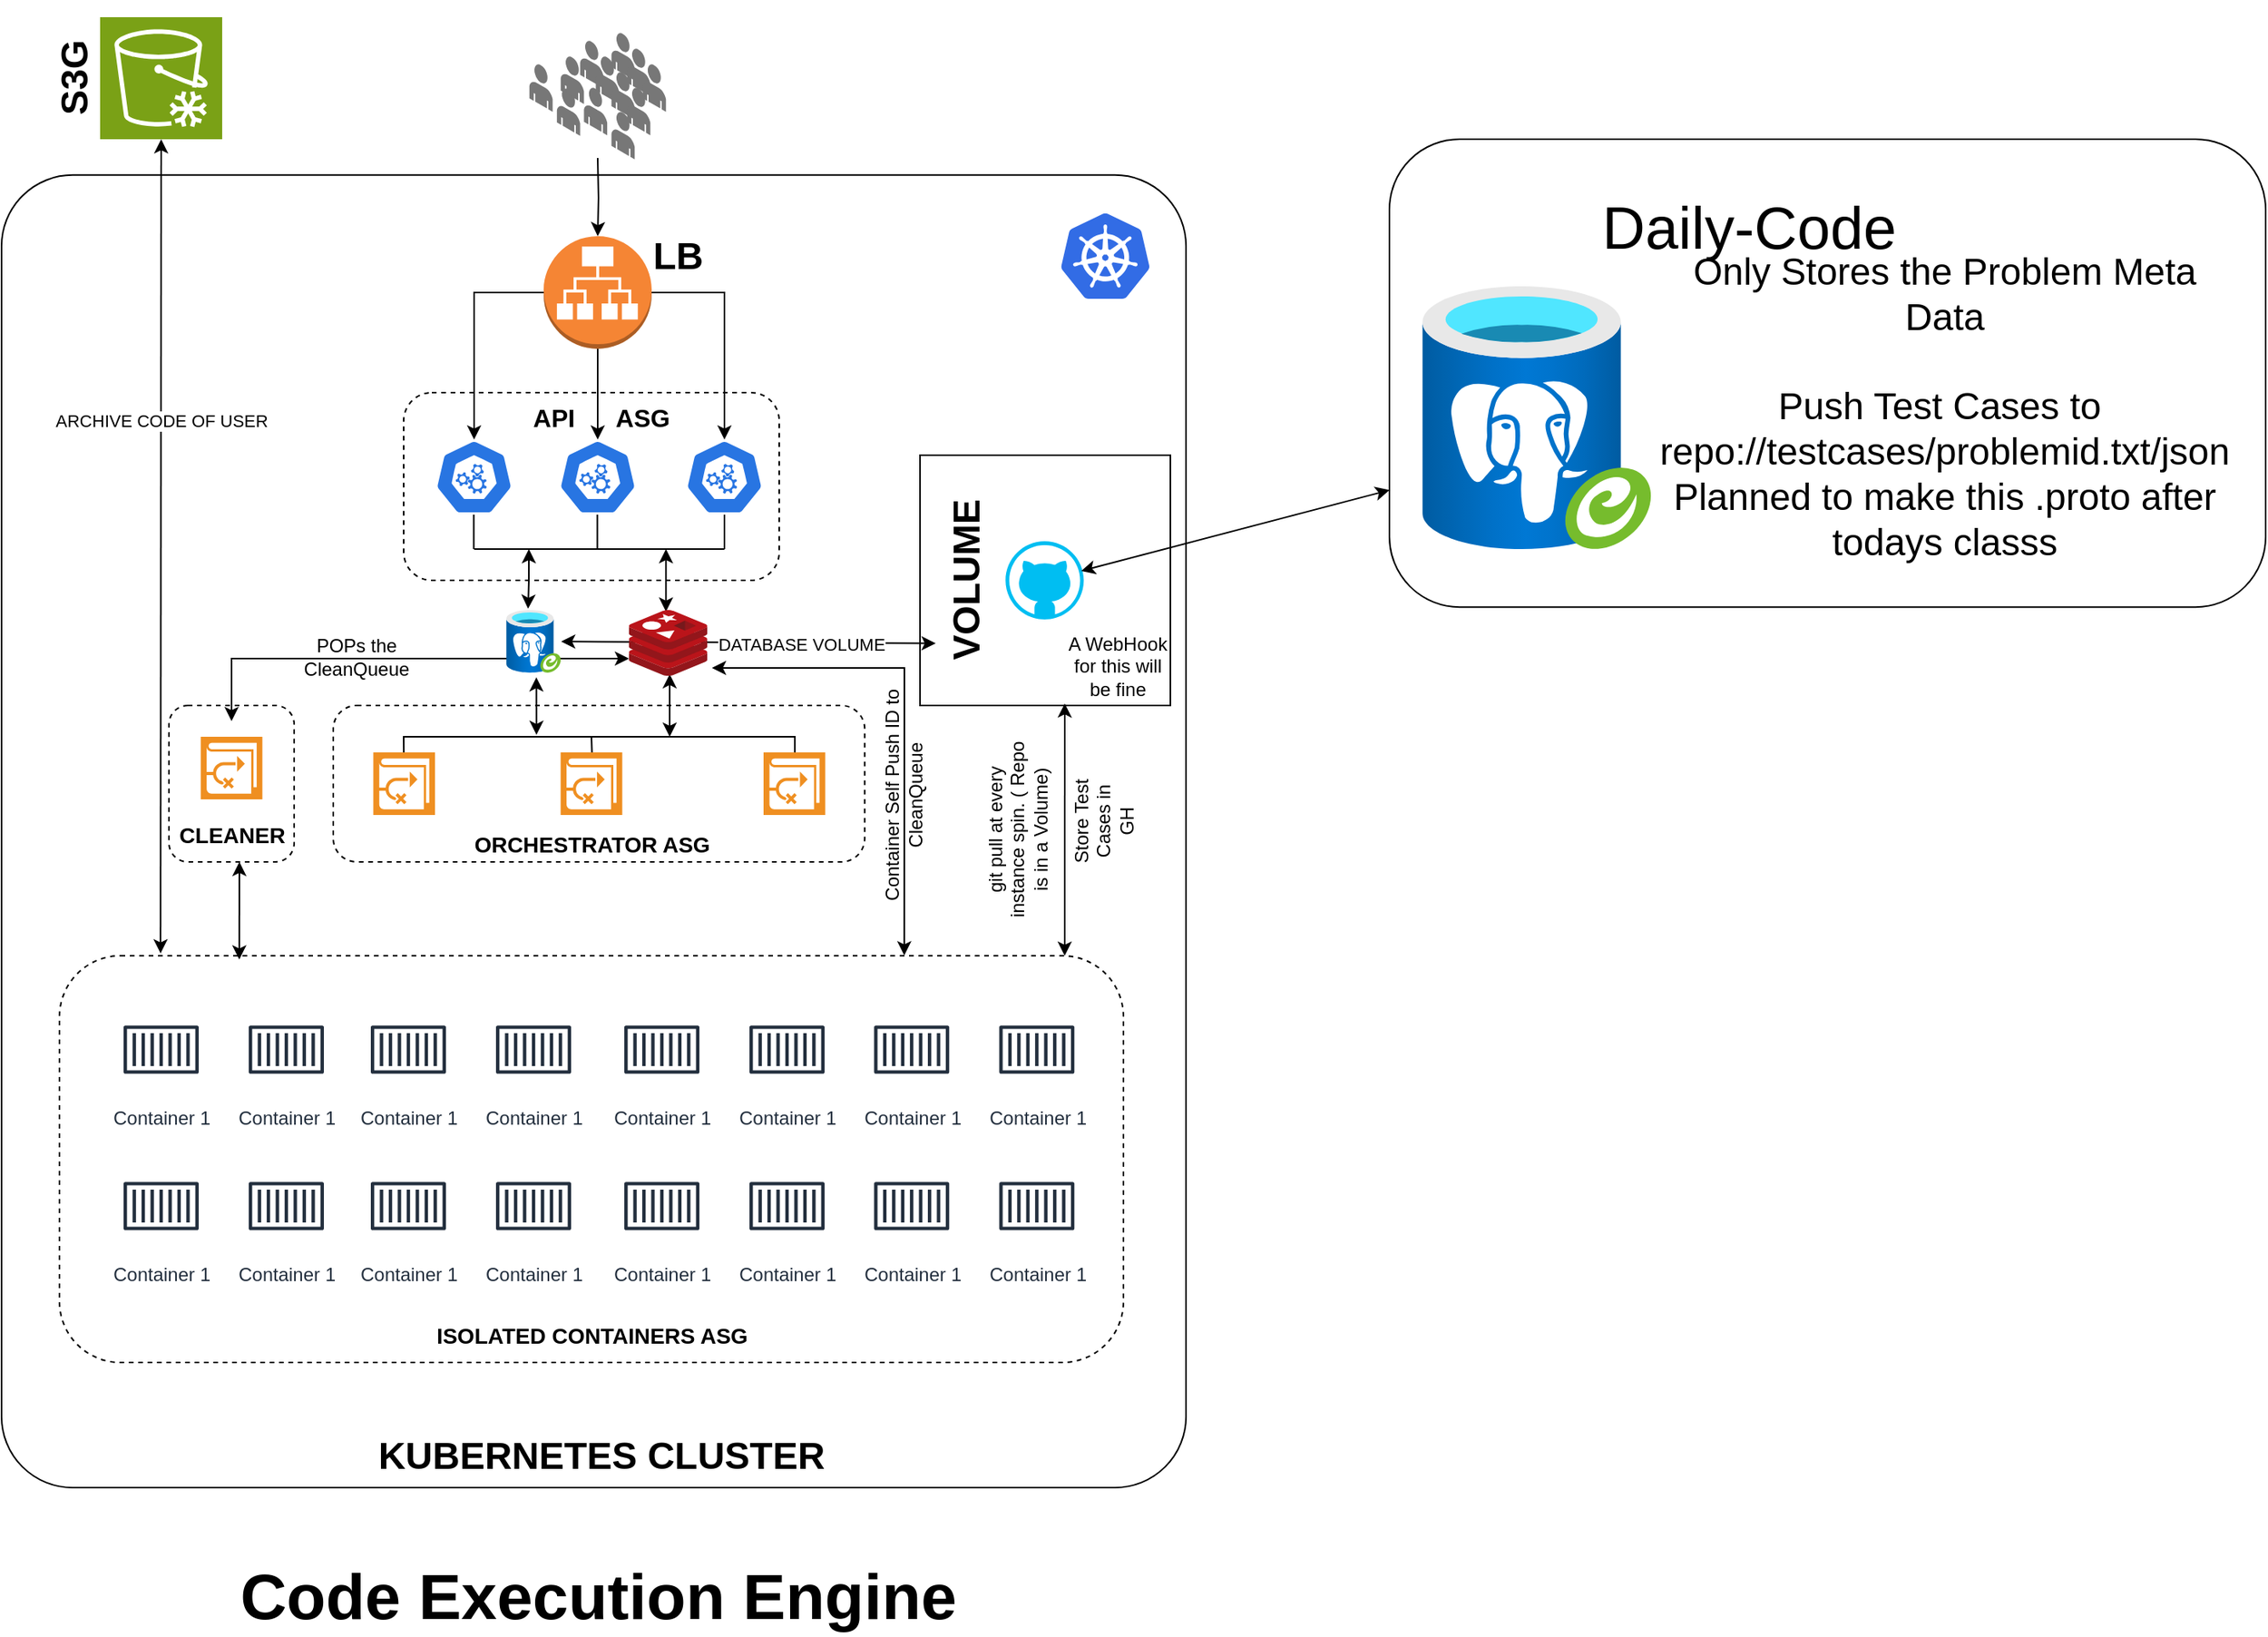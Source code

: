 <mxfile version="24.4.0" type="github">
  <diagram name="Page-1" id="gcHV-Yz9rTiz3bWdy7ol">
    <mxGraphModel dx="2868" dy="1544" grid="1" gridSize="10" guides="1" tooltips="1" connect="1" arrows="1" fold="1" page="1" pageScale="1" pageWidth="850" pageHeight="1100" math="0" shadow="0">
      <root>
        <mxCell id="0" />
        <mxCell id="1" parent="0" />
        <mxCell id="CX98brgPaPXO5BUa-MUZ-5" value="" style="whiteSpace=wrap;html=1;aspect=fixed;fillColor=none;" parent="1" vertex="1">
          <mxGeometry x="630" y="300" width="160" height="160" as="geometry" />
        </mxCell>
        <mxCell id="YLBQt17Aejc-C5C3HMuG-127" value="" style="rounded=1;whiteSpace=wrap;html=1;fillColor=none;arcSize=6;" parent="1" vertex="1">
          <mxGeometry x="43" y="120.92" width="757" height="839.08" as="geometry" />
        </mxCell>
        <mxCell id="YLBQt17Aejc-C5C3HMuG-78" value="" style="rounded=1;whiteSpace=wrap;html=1;fillColor=none;dashed=1;" parent="1" vertex="1">
          <mxGeometry x="80" y="620" width="680" height="260" as="geometry" />
        </mxCell>
        <mxCell id="YLBQt17Aejc-C5C3HMuG-76" value="" style="rounded=1;whiteSpace=wrap;html=1;fillColor=none;dashed=1;" parent="1" vertex="1">
          <mxGeometry x="255" y="460" width="339.65" height="100" as="geometry" />
        </mxCell>
        <mxCell id="YLBQt17Aejc-C5C3HMuG-69" value="" style="rounded=1;whiteSpace=wrap;html=1;dashed=1;fillColor=none;" parent="1" vertex="1">
          <mxGeometry x="300" y="260" width="240" height="120" as="geometry" />
        </mxCell>
        <mxCell id="YLBQt17Aejc-C5C3HMuG-4" value="" style="aspect=fixed;sketch=0;html=1;dashed=0;whitespace=wrap;fillColor=#2875E2;strokeColor=#ffffff;points=[[0.005,0.63,0],[0.1,0.2,0],[0.9,0.2,0],[0.5,0,0],[0.995,0.63,0],[0.72,0.99,0],[0.5,1,0],[0.28,0.99,0]];shape=mxgraph.kubernetes.icon2;prIcon=api" parent="1" vertex="1">
          <mxGeometry x="399" y="290" width="50" height="48" as="geometry" />
        </mxCell>
        <mxCell id="YLBQt17Aejc-C5C3HMuG-5" value="" style="outlineConnect=0;dashed=0;verticalLabelPosition=bottom;verticalAlign=top;align=center;html=1;shape=mxgraph.aws3.application_load_balancer;fillColor=#F58534;gradientColor=none;" parent="1" vertex="1">
          <mxGeometry x="389.5" y="160.0" width="69" height="72" as="geometry" />
        </mxCell>
        <mxCell id="YLBQt17Aejc-C5C3HMuG-9" value="" style="aspect=fixed;sketch=0;html=1;dashed=0;whitespace=wrap;fillColor=#2875E2;strokeColor=#ffffff;points=[[0.005,0.63,0],[0.1,0.2,0],[0.9,0.2,0],[0.5,0,0],[0.995,0.63,0],[0.72,0.99,0],[0.5,1,0],[0.28,0.99,0]];shape=mxgraph.kubernetes.icon2;prIcon=api" parent="1" vertex="1">
          <mxGeometry x="320" y="290" width="50" height="48" as="geometry" />
        </mxCell>
        <mxCell id="YLBQt17Aejc-C5C3HMuG-11" value="" style="aspect=fixed;sketch=0;html=1;dashed=0;whitespace=wrap;fillColor=#2875E2;strokeColor=#ffffff;points=[[0.005,0.63,0],[0.1,0.2,0],[0.9,0.2,0],[0.5,0,0],[0.995,0.63,0],[0.72,0.99,0],[0.5,1,0],[0.28,0.99,0]];shape=mxgraph.kubernetes.icon2;prIcon=api" parent="1" vertex="1">
          <mxGeometry x="480" y="290" width="50" height="48" as="geometry" />
        </mxCell>
        <mxCell id="YLBQt17Aejc-C5C3HMuG-12" style="edgeStyle=orthogonalEdgeStyle;rounded=0;orthogonalLoop=1;jettySize=auto;html=1;exitX=0;exitY=0.5;exitDx=0;exitDy=0;exitPerimeter=0;entryX=0.5;entryY=0;entryDx=0;entryDy=0;entryPerimeter=0;" parent="1" source="YLBQt17Aejc-C5C3HMuG-5" target="YLBQt17Aejc-C5C3HMuG-9" edge="1">
          <mxGeometry relative="1" as="geometry" />
        </mxCell>
        <mxCell id="YLBQt17Aejc-C5C3HMuG-13" style="edgeStyle=orthogonalEdgeStyle;rounded=0;orthogonalLoop=1;jettySize=auto;html=1;exitX=1;exitY=0.5;exitDx=0;exitDy=0;exitPerimeter=0;entryX=0.5;entryY=0;entryDx=0;entryDy=0;entryPerimeter=0;" parent="1" source="YLBQt17Aejc-C5C3HMuG-5" target="YLBQt17Aejc-C5C3HMuG-11" edge="1">
          <mxGeometry relative="1" as="geometry" />
        </mxCell>
        <mxCell id="YLBQt17Aejc-C5C3HMuG-14" style="edgeStyle=orthogonalEdgeStyle;rounded=0;orthogonalLoop=1;jettySize=auto;html=1;exitX=0.5;exitY=1;exitDx=0;exitDy=0;exitPerimeter=0;" parent="1" source="YLBQt17Aejc-C5C3HMuG-5" edge="1">
          <mxGeometry relative="1" as="geometry">
            <mxPoint x="424" y="290" as="targetPoint" />
          </mxGeometry>
        </mxCell>
        <mxCell id="YLBQt17Aejc-C5C3HMuG-29" value="" style="group" parent="1" vertex="1" connectable="0">
          <mxGeometry x="380.35" y="30" width="87.29" height="80.92" as="geometry" />
        </mxCell>
        <mxCell id="YLBQt17Aejc-C5C3HMuG-7" value="" style="verticalLabelPosition=bottom;html=1;verticalAlign=top;strokeWidth=1;align=center;outlineConnect=0;dashed=0;outlineConnect=0;shape=mxgraph.aws3d.end_user;strokeColor=none;fillColor=#777777;aspect=fixed;" parent="YLBQt17Aejc-C5C3HMuG-29" vertex="1">
          <mxGeometry x="52.43" width="14.86" height="30.46" as="geometry" />
        </mxCell>
        <mxCell id="YLBQt17Aejc-C5C3HMuG-18" value="" style="verticalLabelPosition=bottom;html=1;verticalAlign=top;strokeWidth=1;align=center;outlineConnect=0;dashed=0;outlineConnect=0;shape=mxgraph.aws3d.end_user;strokeColor=none;fillColor=#777777;aspect=fixed;" parent="YLBQt17Aejc-C5C3HMuG-29" vertex="1">
          <mxGeometry x="62.43" y="10" width="14.86" height="30.46" as="geometry" />
        </mxCell>
        <mxCell id="YLBQt17Aejc-C5C3HMuG-19" value="" style="verticalLabelPosition=bottom;html=1;verticalAlign=top;strokeWidth=1;align=center;outlineConnect=0;dashed=0;outlineConnect=0;shape=mxgraph.aws3d.end_user;strokeColor=none;fillColor=#777777;aspect=fixed;" parent="YLBQt17Aejc-C5C3HMuG-29" vertex="1">
          <mxGeometry x="72.43" y="20" width="14.86" height="30.46" as="geometry" />
        </mxCell>
        <mxCell id="YLBQt17Aejc-C5C3HMuG-20" value="" style="verticalLabelPosition=bottom;html=1;verticalAlign=top;strokeWidth=1;align=center;outlineConnect=0;dashed=0;outlineConnect=0;shape=mxgraph.aws3d.end_user;strokeColor=none;fillColor=#777777;aspect=fixed;" parent="YLBQt17Aejc-C5C3HMuG-29" vertex="1">
          <mxGeometry x="17.57" y="35.46" width="14.86" height="30.46" as="geometry" />
        </mxCell>
        <mxCell id="YLBQt17Aejc-C5C3HMuG-21" value="" style="verticalLabelPosition=bottom;html=1;verticalAlign=top;strokeWidth=1;align=center;outlineConnect=0;dashed=0;outlineConnect=0;shape=mxgraph.aws3d.end_user;strokeColor=none;fillColor=#777777;aspect=fixed;" parent="YLBQt17Aejc-C5C3HMuG-29" vertex="1">
          <mxGeometry x="34.86" y="35" width="14.86" height="30.46" as="geometry" />
        </mxCell>
        <mxCell id="YLBQt17Aejc-C5C3HMuG-22" value="" style="verticalLabelPosition=bottom;html=1;verticalAlign=top;strokeWidth=1;align=center;outlineConnect=0;dashed=0;outlineConnect=0;shape=mxgraph.aws3d.end_user;strokeColor=none;fillColor=#777777;aspect=fixed;" parent="YLBQt17Aejc-C5C3HMuG-29" vertex="1">
          <mxGeometry x="20" y="15" width="14.86" height="30.46" as="geometry" />
        </mxCell>
        <mxCell id="YLBQt17Aejc-C5C3HMuG-23" value="" style="verticalLabelPosition=bottom;html=1;verticalAlign=top;strokeWidth=1;align=center;outlineConnect=0;dashed=0;outlineConnect=0;shape=mxgraph.aws3d.end_user;strokeColor=none;fillColor=#777777;aspect=fixed;" parent="YLBQt17Aejc-C5C3HMuG-29" vertex="1">
          <mxGeometry x="32.43" y="5" width="14.86" height="30.46" as="geometry" />
        </mxCell>
        <mxCell id="YLBQt17Aejc-C5C3HMuG-24" value="" style="verticalLabelPosition=bottom;html=1;verticalAlign=top;strokeWidth=1;align=center;outlineConnect=0;dashed=0;outlineConnect=0;shape=mxgraph.aws3d.end_user;strokeColor=none;fillColor=#777777;aspect=fixed;" parent="YLBQt17Aejc-C5C3HMuG-29" vertex="1">
          <mxGeometry x="42.43" y="15" width="14.86" height="30.46" as="geometry" />
        </mxCell>
        <mxCell id="YLBQt17Aejc-C5C3HMuG-25" value="" style="verticalLabelPosition=bottom;html=1;verticalAlign=top;strokeWidth=1;align=center;outlineConnect=0;dashed=0;outlineConnect=0;shape=mxgraph.aws3d.end_user;strokeColor=none;fillColor=#777777;aspect=fixed;" parent="YLBQt17Aejc-C5C3HMuG-29" vertex="1">
          <mxGeometry x="52.43" y="25" width="14.86" height="30.46" as="geometry" />
        </mxCell>
        <mxCell id="YLBQt17Aejc-C5C3HMuG-26" value="" style="verticalLabelPosition=bottom;html=1;verticalAlign=top;strokeWidth=1;align=center;outlineConnect=0;dashed=0;outlineConnect=0;shape=mxgraph.aws3d.end_user;strokeColor=none;fillColor=#777777;aspect=fixed;" parent="YLBQt17Aejc-C5C3HMuG-29" vertex="1">
          <mxGeometry x="62.43" y="35" width="14.86" height="30.46" as="geometry" />
        </mxCell>
        <mxCell id="YLBQt17Aejc-C5C3HMuG-27" value="" style="verticalLabelPosition=bottom;html=1;verticalAlign=top;strokeWidth=1;align=center;outlineConnect=0;dashed=0;outlineConnect=0;shape=mxgraph.aws3d.end_user;strokeColor=none;fillColor=#777777;aspect=fixed;" parent="YLBQt17Aejc-C5C3HMuG-29" vertex="1">
          <mxGeometry x="52.43" y="50.46" width="14.86" height="30.46" as="geometry" />
        </mxCell>
        <mxCell id="YLBQt17Aejc-C5C3HMuG-28" value="" style="verticalLabelPosition=bottom;html=1;verticalAlign=top;strokeWidth=1;align=center;outlineConnect=0;dashed=0;outlineConnect=0;shape=mxgraph.aws3d.end_user;strokeColor=none;fillColor=#777777;aspect=fixed;" parent="YLBQt17Aejc-C5C3HMuG-29" vertex="1">
          <mxGeometry y="20" width="14.86" height="30.46" as="geometry" />
        </mxCell>
        <mxCell id="YLBQt17Aejc-C5C3HMuG-31" style="edgeStyle=orthogonalEdgeStyle;rounded=0;orthogonalLoop=1;jettySize=auto;html=1;entryX=0.5;entryY=0;entryDx=0;entryDy=0;entryPerimeter=0;" parent="1" target="YLBQt17Aejc-C5C3HMuG-5" edge="1">
          <mxGeometry relative="1" as="geometry">
            <mxPoint x="424" y="110" as="sourcePoint" />
          </mxGeometry>
        </mxCell>
        <mxCell id="YLBQt17Aejc-C5C3HMuG-56" value="" style="endArrow=none;html=1;rounded=0;entryX=0.5;entryY=1;entryDx=0;entryDy=0;entryPerimeter=0;" parent="1" target="YLBQt17Aejc-C5C3HMuG-11" edge="1">
          <mxGeometry width="50" height="50" relative="1" as="geometry">
            <mxPoint x="505" y="360" as="sourcePoint" />
            <mxPoint x="480" y="340" as="targetPoint" />
          </mxGeometry>
        </mxCell>
        <mxCell id="YLBQt17Aejc-C5C3HMuG-57" value="" style="endArrow=none;html=1;rounded=0;entryX=0.5;entryY=1;entryDx=0;entryDy=0;entryPerimeter=0;" parent="1" edge="1">
          <mxGeometry width="50" height="50" relative="1" as="geometry">
            <mxPoint x="423.77" y="360" as="sourcePoint" />
            <mxPoint x="423.77" y="338" as="targetPoint" />
          </mxGeometry>
        </mxCell>
        <mxCell id="YLBQt17Aejc-C5C3HMuG-58" value="" style="endArrow=none;html=1;rounded=0;entryX=0.5;entryY=1;entryDx=0;entryDy=0;entryPerimeter=0;" parent="1" edge="1">
          <mxGeometry width="50" height="50" relative="1" as="geometry">
            <mxPoint x="344.78" y="360" as="sourcePoint" />
            <mxPoint x="344.78" y="338" as="targetPoint" />
          </mxGeometry>
        </mxCell>
        <mxCell id="YLBQt17Aejc-C5C3HMuG-59" value="" style="endArrow=none;html=1;rounded=0;" parent="1" edge="1">
          <mxGeometry width="50" height="50" relative="1" as="geometry">
            <mxPoint x="345" y="360" as="sourcePoint" />
            <mxPoint x="505" y="360" as="targetPoint" />
          </mxGeometry>
        </mxCell>
        <mxCell id="YLBQt17Aejc-C5C3HMuG-60" value="" style="endArrow=classic;startArrow=classic;html=1;rounded=0;exitX=0.401;exitY=-0.021;exitDx=0;exitDy=0;exitPerimeter=0;" parent="1" source="YLBQt17Aejc-C5C3HMuG-34" edge="1">
          <mxGeometry width="50" height="50" relative="1" as="geometry">
            <mxPoint x="320" y="400" as="sourcePoint" />
            <mxPoint x="380" y="360" as="targetPoint" />
            <Array as="points">
              <mxPoint x="380" y="380" />
            </Array>
          </mxGeometry>
        </mxCell>
        <mxCell id="YLBQt17Aejc-C5C3HMuG-61" value="" style="endArrow=classic;startArrow=classic;html=1;rounded=0;" parent="1" edge="1">
          <mxGeometry width="50" height="50" relative="1" as="geometry">
            <mxPoint x="467.64" y="360" as="sourcePoint" />
            <mxPoint x="467.64" y="400" as="targetPoint" />
            <Array as="points">
              <mxPoint x="467.64" y="380" />
            </Array>
          </mxGeometry>
        </mxCell>
        <mxCell id="YLBQt17Aejc-C5C3HMuG-66" value="" style="endArrow=none;html=1;rounded=0;" parent="1" edge="1">
          <mxGeometry width="50" height="50" relative="1" as="geometry">
            <mxPoint x="300.08" y="490" as="sourcePoint" />
            <mxPoint x="550" y="490" as="targetPoint" />
            <Array as="points">
              <mxPoint x="300" y="480" />
              <mxPoint x="400" y="480" />
              <mxPoint x="440" y="480" />
              <mxPoint x="550" y="480" />
              <mxPoint x="550" y="490" />
            </Array>
          </mxGeometry>
        </mxCell>
        <mxCell id="YLBQt17Aejc-C5C3HMuG-68" value="" style="endArrow=none;html=1;rounded=0;" parent="1" edge="1">
          <mxGeometry width="50" height="50" relative="1" as="geometry">
            <mxPoint x="420.32" y="490" as="sourcePoint" />
            <mxPoint x="420" y="480" as="targetPoint" />
          </mxGeometry>
        </mxCell>
        <mxCell id="YLBQt17Aejc-C5C3HMuG-74" value="" style="endArrow=classic;startArrow=classic;html=1;rounded=0;entryX=0.398;entryY=1.029;entryDx=0;entryDy=0;entryPerimeter=0;" parent="1" edge="1">
          <mxGeometry width="50" height="50" relative="1" as="geometry">
            <mxPoint x="384.88" y="478.78" as="sourcePoint" />
            <mxPoint x="384.78" y="441.998" as="targetPoint" />
          </mxGeometry>
        </mxCell>
        <mxCell id="YLBQt17Aejc-C5C3HMuG-75" value="" style="endArrow=classic;startArrow=classic;html=1;rounded=0;entryX=0.52;entryY=0.976;entryDx=0;entryDy=0;entryPerimeter=0;" parent="1" target="YLBQt17Aejc-C5C3HMuG-33" edge="1">
          <mxGeometry width="50" height="50" relative="1" as="geometry">
            <mxPoint x="470" y="480" as="sourcePoint" />
            <mxPoint x="540" y="440" as="targetPoint" />
          </mxGeometry>
        </mxCell>
        <mxCell id="YLBQt17Aejc-C5C3HMuG-80" value="Container 1" style="sketch=0;outlineConnect=0;fontColor=#232F3E;gradientColor=none;strokeColor=#232F3E;fillColor=#ffffff;dashed=0;verticalLabelPosition=bottom;verticalAlign=top;align=center;html=1;fontSize=12;fontStyle=0;aspect=fixed;shape=mxgraph.aws4.resourceIcon;resIcon=mxgraph.aws4.container_1;" parent="1" vertex="1">
          <mxGeometry x="115" y="650" width="60" height="60" as="geometry" />
        </mxCell>
        <mxCell id="YLBQt17Aejc-C5C3HMuG-81" value="Container 1" style="sketch=0;outlineConnect=0;fontColor=#232F3E;gradientColor=none;strokeColor=#232F3E;fillColor=#ffffff;dashed=0;verticalLabelPosition=bottom;verticalAlign=top;align=center;html=1;fontSize=12;fontStyle=0;aspect=fixed;shape=mxgraph.aws4.resourceIcon;resIcon=mxgraph.aws4.container_1;" parent="1" vertex="1">
          <mxGeometry x="195" y="650" width="60" height="60" as="geometry" />
        </mxCell>
        <mxCell id="YLBQt17Aejc-C5C3HMuG-82" value="Container 1" style="sketch=0;outlineConnect=0;fontColor=#232F3E;gradientColor=none;strokeColor=#232F3E;fillColor=#ffffff;dashed=0;verticalLabelPosition=bottom;verticalAlign=top;align=center;html=1;fontSize=12;fontStyle=0;aspect=fixed;shape=mxgraph.aws4.resourceIcon;resIcon=mxgraph.aws4.container_1;" parent="1" vertex="1">
          <mxGeometry x="273" y="650" width="60" height="60" as="geometry" />
        </mxCell>
        <mxCell id="YLBQt17Aejc-C5C3HMuG-83" value="Container 1" style="sketch=0;outlineConnect=0;fontColor=#232F3E;gradientColor=none;strokeColor=#232F3E;fillColor=#ffffff;dashed=0;verticalLabelPosition=bottom;verticalAlign=top;align=center;html=1;fontSize=12;fontStyle=0;aspect=fixed;shape=mxgraph.aws4.resourceIcon;resIcon=mxgraph.aws4.container_1;" parent="1" vertex="1">
          <mxGeometry x="353" y="650" width="60" height="60" as="geometry" />
        </mxCell>
        <mxCell id="YLBQt17Aejc-C5C3HMuG-84" value="Container 1" style="sketch=0;outlineConnect=0;fontColor=#232F3E;gradientColor=none;strokeColor=#232F3E;fillColor=#ffffff;dashed=0;verticalLabelPosition=bottom;verticalAlign=top;align=center;html=1;fontSize=12;fontStyle=0;aspect=fixed;shape=mxgraph.aws4.resourceIcon;resIcon=mxgraph.aws4.container_1;" parent="1" vertex="1">
          <mxGeometry x="435" y="650" width="60" height="60" as="geometry" />
        </mxCell>
        <mxCell id="YLBQt17Aejc-C5C3HMuG-85" value="Container 1" style="sketch=0;outlineConnect=0;fontColor=#232F3E;gradientColor=none;strokeColor=#232F3E;fillColor=#ffffff;dashed=0;verticalLabelPosition=bottom;verticalAlign=top;align=center;html=1;fontSize=12;fontStyle=0;aspect=fixed;shape=mxgraph.aws4.resourceIcon;resIcon=mxgraph.aws4.container_1;" parent="1" vertex="1">
          <mxGeometry x="515" y="650" width="60" height="60" as="geometry" />
        </mxCell>
        <mxCell id="YLBQt17Aejc-C5C3HMuG-86" value="Container 1" style="sketch=0;outlineConnect=0;fontColor=#232F3E;gradientColor=none;strokeColor=#232F3E;fillColor=#ffffff;dashed=0;verticalLabelPosition=bottom;verticalAlign=top;align=center;html=1;fontSize=12;fontStyle=0;aspect=fixed;shape=mxgraph.aws4.resourceIcon;resIcon=mxgraph.aws4.container_1;" parent="1" vertex="1">
          <mxGeometry x="594.65" y="650" width="60" height="60" as="geometry" />
        </mxCell>
        <mxCell id="YLBQt17Aejc-C5C3HMuG-87" value="Container 1" style="sketch=0;outlineConnect=0;fontColor=#232F3E;gradientColor=none;strokeColor=#232F3E;fillColor=#ffffff;dashed=0;verticalLabelPosition=bottom;verticalAlign=top;align=center;html=1;fontSize=12;fontStyle=0;aspect=fixed;shape=mxgraph.aws4.resourceIcon;resIcon=mxgraph.aws4.container_1;" parent="1" vertex="1">
          <mxGeometry x="674.65" y="650" width="60" height="60" as="geometry" />
        </mxCell>
        <mxCell id="YLBQt17Aejc-C5C3HMuG-88" value="Container 1" style="sketch=0;outlineConnect=0;fontColor=#232F3E;gradientColor=none;strokeColor=#232F3E;fillColor=#ffffff;dashed=0;verticalLabelPosition=bottom;verticalAlign=top;align=center;html=1;fontSize=12;fontStyle=0;aspect=fixed;shape=mxgraph.aws4.resourceIcon;resIcon=mxgraph.aws4.container_1;" parent="1" vertex="1">
          <mxGeometry x="115" y="750" width="60" height="60" as="geometry" />
        </mxCell>
        <mxCell id="YLBQt17Aejc-C5C3HMuG-89" value="Container 1" style="sketch=0;outlineConnect=0;fontColor=#232F3E;gradientColor=none;strokeColor=#232F3E;fillColor=#ffffff;dashed=0;verticalLabelPosition=bottom;verticalAlign=top;align=center;html=1;fontSize=12;fontStyle=0;aspect=fixed;shape=mxgraph.aws4.resourceIcon;resIcon=mxgraph.aws4.container_1;" parent="1" vertex="1">
          <mxGeometry x="195" y="750" width="60" height="60" as="geometry" />
        </mxCell>
        <mxCell id="YLBQt17Aejc-C5C3HMuG-90" value="Container 1" style="sketch=0;outlineConnect=0;fontColor=#232F3E;gradientColor=none;strokeColor=#232F3E;fillColor=#ffffff;dashed=0;verticalLabelPosition=bottom;verticalAlign=top;align=center;html=1;fontSize=12;fontStyle=0;aspect=fixed;shape=mxgraph.aws4.resourceIcon;resIcon=mxgraph.aws4.container_1;" parent="1" vertex="1">
          <mxGeometry x="273" y="750" width="60" height="60" as="geometry" />
        </mxCell>
        <mxCell id="YLBQt17Aejc-C5C3HMuG-91" value="Container 1" style="sketch=0;outlineConnect=0;fontColor=#232F3E;gradientColor=none;strokeColor=#232F3E;fillColor=#ffffff;dashed=0;verticalLabelPosition=bottom;verticalAlign=top;align=center;html=1;fontSize=12;fontStyle=0;aspect=fixed;shape=mxgraph.aws4.resourceIcon;resIcon=mxgraph.aws4.container_1;" parent="1" vertex="1">
          <mxGeometry x="353" y="750" width="60" height="60" as="geometry" />
        </mxCell>
        <mxCell id="YLBQt17Aejc-C5C3HMuG-92" value="Container 1" style="sketch=0;outlineConnect=0;fontColor=#232F3E;gradientColor=none;strokeColor=#232F3E;fillColor=#ffffff;dashed=0;verticalLabelPosition=bottom;verticalAlign=top;align=center;html=1;fontSize=12;fontStyle=0;aspect=fixed;shape=mxgraph.aws4.resourceIcon;resIcon=mxgraph.aws4.container_1;" parent="1" vertex="1">
          <mxGeometry x="435" y="750" width="60" height="60" as="geometry" />
        </mxCell>
        <mxCell id="YLBQt17Aejc-C5C3HMuG-93" value="Container 1" style="sketch=0;outlineConnect=0;fontColor=#232F3E;gradientColor=none;strokeColor=#232F3E;fillColor=#ffffff;dashed=0;verticalLabelPosition=bottom;verticalAlign=top;align=center;html=1;fontSize=12;fontStyle=0;aspect=fixed;shape=mxgraph.aws4.resourceIcon;resIcon=mxgraph.aws4.container_1;" parent="1" vertex="1">
          <mxGeometry x="515" y="750" width="60" height="60" as="geometry" />
        </mxCell>
        <mxCell id="YLBQt17Aejc-C5C3HMuG-94" value="Container 1" style="sketch=0;outlineConnect=0;fontColor=#232F3E;gradientColor=none;strokeColor=#232F3E;fillColor=#ffffff;dashed=0;verticalLabelPosition=bottom;verticalAlign=top;align=center;html=1;fontSize=12;fontStyle=0;aspect=fixed;shape=mxgraph.aws4.resourceIcon;resIcon=mxgraph.aws4.container_1;" parent="1" vertex="1">
          <mxGeometry x="594.65" y="750" width="60" height="60" as="geometry" />
        </mxCell>
        <mxCell id="YLBQt17Aejc-C5C3HMuG-95" value="Container 1" style="sketch=0;outlineConnect=0;fontColor=#232F3E;gradientColor=none;strokeColor=#232F3E;fillColor=#ffffff;dashed=0;verticalLabelPosition=bottom;verticalAlign=top;align=center;html=1;fontSize=12;fontStyle=0;aspect=fixed;shape=mxgraph.aws4.resourceIcon;resIcon=mxgraph.aws4.container_1;" parent="1" vertex="1">
          <mxGeometry x="674.65" y="750" width="60" height="60" as="geometry" />
        </mxCell>
        <mxCell id="YLBQt17Aejc-C5C3HMuG-96" value="" style="shadow=0;dashed=0;html=1;strokeColor=none;fillColor=#EF8F21;labelPosition=center;verticalLabelPosition=bottom;verticalAlign=top;align=center;outlineConnect=0;shape=mxgraph.veeam.availability_orchestrator;" parent="1" vertex="1">
          <mxGeometry x="280.6" y="490" width="39.4" height="40" as="geometry" />
        </mxCell>
        <mxCell id="YLBQt17Aejc-C5C3HMuG-97" value="" style="shadow=0;dashed=0;html=1;strokeColor=none;fillColor=#EF8F21;labelPosition=center;verticalLabelPosition=bottom;verticalAlign=top;align=center;outlineConnect=0;shape=mxgraph.veeam.availability_orchestrator;" parent="1" vertex="1">
          <mxGeometry x="400.3" y="490" width="39.4" height="40" as="geometry" />
        </mxCell>
        <mxCell id="YLBQt17Aejc-C5C3HMuG-98" value="" style="shadow=0;dashed=0;html=1;strokeColor=none;fillColor=#EF8F21;labelPosition=center;verticalLabelPosition=bottom;verticalAlign=top;align=center;outlineConnect=0;shape=mxgraph.veeam.availability_orchestrator;" parent="1" vertex="1">
          <mxGeometry x="530" y="490" width="39.4" height="40" as="geometry" />
        </mxCell>
        <mxCell id="YLBQt17Aejc-C5C3HMuG-101" value="" style="shape=image;html=1;verticalAlign=top;verticalLabelPosition=bottom;labelBackgroundColor=#ffffff;imageAspect=0;aspect=fixed;image=https://cdn4.iconfinder.com/data/icons/business-and-marketing-21/32/web_control_management-128.png" parent="1" vertex="1">
          <mxGeometry x="280.6" y="567" width="48" height="48" as="geometry" />
        </mxCell>
        <mxCell id="YLBQt17Aejc-C5C3HMuG-102" value="" style="shape=image;html=1;verticalAlign=top;verticalLabelPosition=bottom;labelBackgroundColor=#ffffff;imageAspect=0;aspect=fixed;image=https://cdn4.iconfinder.com/data/icons/business-and-marketing-21/32/web_control_management-128.png" parent="1" vertex="1">
          <mxGeometry x="396" y="566" width="48" height="48" as="geometry" />
        </mxCell>
        <mxCell id="YLBQt17Aejc-C5C3HMuG-103" value="" style="shape=image;html=1;verticalAlign=top;verticalLabelPosition=bottom;labelBackgroundColor=#ffffff;imageAspect=0;aspect=fixed;image=https://cdn4.iconfinder.com/data/icons/business-and-marketing-21/32/web_control_management-128.png" parent="1" vertex="1">
          <mxGeometry x="530" y="565" width="48" height="48" as="geometry" />
        </mxCell>
        <mxCell id="YLBQt17Aejc-C5C3HMuG-104" value="" style="sketch=0;points=[[0,0,0],[0.25,0,0],[0.5,0,0],[0.75,0,0],[1,0,0],[0,1,0],[0.25,1,0],[0.5,1,0],[0.75,1,0],[1,1,0],[0,0.25,0],[0,0.5,0],[0,0.75,0],[1,0.25,0],[1,0.5,0],[1,0.75,0]];outlineConnect=0;fontColor=#232F3E;fillColor=#7AA116;strokeColor=#ffffff;dashed=0;verticalLabelPosition=bottom;verticalAlign=top;align=center;html=1;fontSize=12;fontStyle=0;aspect=fixed;shape=mxgraph.aws4.resourceIcon;resIcon=mxgraph.aws4.glacier;" parent="1" vertex="1">
          <mxGeometry x="106" y="20" width="78" height="78" as="geometry" />
        </mxCell>
        <mxCell id="YLBQt17Aejc-C5C3HMuG-105" value="" style="endArrow=classic;startArrow=classic;html=1;rounded=0;entryX=0.5;entryY=1;entryDx=0;entryDy=0;entryPerimeter=0;exitX=0.095;exitY=-0.006;exitDx=0;exitDy=0;exitPerimeter=0;" parent="1" source="YLBQt17Aejc-C5C3HMuG-78" target="YLBQt17Aejc-C5C3HMuG-104" edge="1">
          <mxGeometry width="50" height="50" relative="1" as="geometry">
            <mxPoint x="144" y="377.688" as="sourcePoint" />
            <mxPoint x="170" y="310" as="targetPoint" />
          </mxGeometry>
        </mxCell>
        <mxCell id="YLBQt17Aejc-C5C3HMuG-111" value="ARCHIVE CODE OF USER" style="edgeLabel;html=1;align=center;verticalAlign=middle;resizable=0;points=[];" parent="YLBQt17Aejc-C5C3HMuG-105" vertex="1" connectable="0">
          <mxGeometry x="0.308" relative="1" as="geometry">
            <mxPoint as="offset" />
          </mxGeometry>
        </mxCell>
        <mxCell id="YLBQt17Aejc-C5C3HMuG-106" value="" style="image;sketch=0;aspect=fixed;html=1;points=[];align=center;fontSize=12;image=img/lib/mscae/Kubernetes.svg;" parent="1" vertex="1">
          <mxGeometry x="720" y="145.4" width="56.88" height="54.6" as="geometry" />
        </mxCell>
        <mxCell id="YLBQt17Aejc-C5C3HMuG-114" value="&lt;font style=&quot;font-size: 14px;&quot;&gt;ISOLATED CONTAINERS ASG&lt;/font&gt;" style="text;strokeColor=none;fillColor=none;html=1;fontSize=24;fontStyle=1;verticalAlign=middle;align=center;" parent="1" vertex="1">
          <mxGeometry x="370" y="840" width="100" height="40" as="geometry" />
        </mxCell>
        <mxCell id="YLBQt17Aejc-C5C3HMuG-115" value="&lt;font style=&quot;font-size: 14px;&quot;&gt;ORCHESTRATOR ASG&lt;/font&gt;" style="text;strokeColor=none;fillColor=none;html=1;fontSize=24;fontStyle=1;verticalAlign=middle;align=center;" parent="1" vertex="1">
          <mxGeometry x="369.99" y="526" width="100" height="40" as="geometry" />
        </mxCell>
        <mxCell id="YLBQt17Aejc-C5C3HMuG-118" value="VOLUME" style="text;strokeColor=none;fillColor=none;html=1;fontSize=24;fontStyle=1;verticalAlign=middle;align=center;rotation=-90;" parent="1" vertex="1">
          <mxGeometry x="610" y="360" width="100" height="40" as="geometry" />
        </mxCell>
        <mxCell id="YLBQt17Aejc-C5C3HMuG-119" value="S3G" style="text;strokeColor=none;fillColor=none;html=1;fontSize=24;fontStyle=1;verticalAlign=middle;align=center;rotation=-90;" parent="1" vertex="1">
          <mxGeometry x="40" y="39" width="100" height="40" as="geometry" />
        </mxCell>
        <mxCell id="YLBQt17Aejc-C5C3HMuG-123" value="" style="endArrow=classic;startArrow=classic;html=1;rounded=0;entryX=0.097;entryY=0;entryDx=0;entryDy=0;entryPerimeter=0;" parent="1" source="YLBQt17Aejc-C5C3HMuG-34" target="YLBQt17Aejc-C5C3HMuG-118" edge="1">
          <mxGeometry width="50" height="50" relative="1" as="geometry">
            <mxPoint x="400.654" y="418.584" as="sourcePoint" />
            <mxPoint x="560.69" y="418.74" as="targetPoint" />
          </mxGeometry>
        </mxCell>
        <mxCell id="YLBQt17Aejc-C5C3HMuG-124" value="DATABASE VOLUME" style="edgeLabel;html=1;align=center;verticalAlign=middle;resizable=0;points=[];" parent="YLBQt17Aejc-C5C3HMuG-123" vertex="1" connectable="0">
          <mxGeometry x="0.065" relative="1" as="geometry">
            <mxPoint x="26" y="1" as="offset" />
          </mxGeometry>
        </mxCell>
        <mxCell id="YLBQt17Aejc-C5C3HMuG-128" value="KUBERNETES CLUSTER" style="text;strokeColor=none;fillColor=none;html=1;fontSize=24;fontStyle=1;verticalAlign=middle;align=center;" parent="1" vertex="1">
          <mxGeometry x="375.5" y="920" width="100" height="40" as="geometry" />
        </mxCell>
        <mxCell id="YLBQt17Aejc-C5C3HMuG-129" value="LB" style="text;strokeColor=none;fillColor=none;html=1;fontSize=24;fontStyle=1;verticalAlign=middle;align=center;" parent="1" vertex="1">
          <mxGeometry x="425" y="152.7" width="100" height="40" as="geometry" />
        </mxCell>
        <mxCell id="YLBQt17Aejc-C5C3HMuG-130" value="&lt;font style=&quot;font-size: 16px;&quot;&gt;API&amp;nbsp; &amp;nbsp; &amp;nbsp; ASG&lt;/font&gt;" style="text;strokeColor=none;fillColor=none;html=1;fontSize=24;fontStyle=1;verticalAlign=middle;align=center;" parent="1" vertex="1">
          <mxGeometry x="375.5" y="254" width="100" height="40" as="geometry" />
        </mxCell>
        <mxCell id="YLBQt17Aejc-C5C3HMuG-132" value="Code Execution Engine" style="text;strokeColor=none;fillColor=none;html=1;fontSize=41;fontStyle=1;verticalAlign=middle;align=center;" parent="1" vertex="1">
          <mxGeometry x="373.99" y="1010" width="100" height="40" as="geometry" />
        </mxCell>
        <mxCell id="CX98brgPaPXO5BUa-MUZ-1" value="" style="verticalLabelPosition=bottom;html=1;verticalAlign=top;align=center;strokeColor=none;fillColor=#00BEF2;shape=mxgraph.azure.github_code;pointerEvents=1;" parent="1" vertex="1">
          <mxGeometry x="684.65" y="355" width="50" height="50" as="geometry" />
        </mxCell>
        <mxCell id="YLBQt17Aejc-C5C3HMuG-33" value="" style="image;sketch=0;aspect=fixed;html=1;points=[];align=center;fontSize=12;image=img/lib/mscae/Cache_Redis_Product.svg;" parent="1" vertex="1">
          <mxGeometry x="444" y="399" width="50" height="42" as="geometry" />
        </mxCell>
        <mxCell id="CX98brgPaPXO5BUa-MUZ-4" value="A WebHook for this will be fine" style="text;html=1;align=center;verticalAlign=middle;whiteSpace=wrap;rounded=0;" parent="1" vertex="1">
          <mxGeometry x="720" y="420" width="73.12" height="30" as="geometry" />
        </mxCell>
        <mxCell id="N2II8u4lPFgrkPRDmbG--1" value="" style="endArrow=classic;startArrow=classic;html=1;rounded=0;exitX=0.897;exitY=0.005;exitDx=0;exitDy=0;exitPerimeter=0;" parent="1" edge="1">
          <mxGeometry width="50" height="50" relative="1" as="geometry">
            <mxPoint x="722.46" y="620" as="sourcePoint" />
            <mxPoint x="722.5" y="458.7" as="targetPoint" />
          </mxGeometry>
        </mxCell>
        <mxCell id="N2II8u4lPFgrkPRDmbG--2" value="Store Test Cases in GH" style="text;html=1;align=center;verticalAlign=middle;whiteSpace=wrap;rounded=0;rotation=-90;" parent="1" vertex="1">
          <mxGeometry x="717.15" y="518.7" width="60" height="30" as="geometry" />
        </mxCell>
        <mxCell id="N2II8u4lPFgrkPRDmbG--3" value="git pull at every instance spin. ( Repo is in a Volume)" style="text;html=1;align=center;verticalAlign=middle;whiteSpace=wrap;rounded=0;rotation=-90;" parent="1" vertex="1">
          <mxGeometry x="630" y="524.16" width="125" height="30" as="geometry" />
        </mxCell>
        <mxCell id="N2II8u4lPFgrkPRDmbG--5" value="" style="rounded=1;whiteSpace=wrap;html=1;" parent="1" vertex="1">
          <mxGeometry x="930" y="98" width="560" height="299.08" as="geometry" />
        </mxCell>
        <mxCell id="N2II8u4lPFgrkPRDmbG--6" value="&lt;font style=&quot;font-size: 38px;&quot;&gt;Daily-Code&lt;/font&gt;" style="text;html=1;align=center;verticalAlign=middle;whiteSpace=wrap;rounded=0;" parent="1" vertex="1">
          <mxGeometry x="1040" y="140" width="240" height="30" as="geometry" />
        </mxCell>
        <mxCell id="N2II8u4lPFgrkPRDmbG--7" value="" style="image;aspect=fixed;html=1;points=[];align=center;fontSize=12;image=img/lib/azure2/databases/Azure_Database_PostgreSQL_Server_Group.svg;" parent="1" vertex="1">
          <mxGeometry x="950" y="192" width="148.26" height="168" as="geometry" />
        </mxCell>
        <mxCell id="N2II8u4lPFgrkPRDmbG--8" value="&lt;font style=&quot;font-size: 24px;&quot;&gt;Only Stores the Problem Meta Data&lt;/font&gt;&lt;div&gt;&lt;font style=&quot;font-size: 24px;&quot;&gt;&lt;br&gt;&lt;/font&gt;&lt;/div&gt;&lt;div&gt;&lt;span style=&quot;font-size: 24px;&quot;&gt;Push Test Cases to&amp;nbsp;&lt;br&gt;repo://testcases/problemid.txt/json&lt;/span&gt;&lt;/div&gt;&lt;div&gt;&lt;span style=&quot;font-size: 24px;&quot;&gt;Planned to make this .proto after todays classs&lt;/span&gt;&lt;/div&gt;" style="text;html=1;align=center;verticalAlign=middle;whiteSpace=wrap;rounded=0;" parent="1" vertex="1">
          <mxGeometry x="1150" y="254" width="270" height="30" as="geometry" />
        </mxCell>
        <mxCell id="N2II8u4lPFgrkPRDmbG--9" value="" style="endArrow=classic;startArrow=classic;html=1;rounded=0;entryX=0;entryY=0.75;entryDx=0;entryDy=0;exitX=0.967;exitY=0.38;exitDx=0;exitDy=0;exitPerimeter=0;" parent="1" source="CX98brgPaPXO5BUa-MUZ-1" target="N2II8u4lPFgrkPRDmbG--5" edge="1">
          <mxGeometry width="50" height="50" relative="1" as="geometry">
            <mxPoint x="840" y="380" as="sourcePoint" />
            <mxPoint x="890" y="330" as="targetPoint" />
          </mxGeometry>
        </mxCell>
        <mxCell id="N2II8u4lPFgrkPRDmbG--11" value="" style="rounded=1;whiteSpace=wrap;html=1;fillColor=none;dashed=1;" parent="1" vertex="1">
          <mxGeometry x="150" y="460" width="80" height="100" as="geometry" />
        </mxCell>
        <mxCell id="N2II8u4lPFgrkPRDmbG--12" value="" style="shadow=0;dashed=0;html=1;strokeColor=none;fillColor=#EF8F21;labelPosition=center;verticalLabelPosition=bottom;verticalAlign=top;align=center;outlineConnect=0;shape=mxgraph.veeam.availability_orchestrator;" parent="1" vertex="1">
          <mxGeometry x="170.3" y="480" width="39.4" height="40" as="geometry" />
        </mxCell>
        <mxCell id="N2II8u4lPFgrkPRDmbG--13" value="&lt;span style=&quot;font-size: 14px;&quot;&gt;CLEANER&lt;/span&gt;" style="text;strokeColor=none;fillColor=none;html=1;fontSize=24;fontStyle=1;verticalAlign=middle;align=center;" parent="1" vertex="1">
          <mxGeometry x="140" y="520" width="100" height="40" as="geometry" />
        </mxCell>
        <mxCell id="N2II8u4lPFgrkPRDmbG--14" value="" style="endArrow=classic;startArrow=classic;html=1;rounded=0;exitX=0.169;exitY=0.009;exitDx=0;exitDy=0;exitPerimeter=0;" parent="1" source="YLBQt17Aejc-C5C3HMuG-78" edge="1">
          <mxGeometry width="50" height="50" relative="1" as="geometry">
            <mxPoint x="145" y="610" as="sourcePoint" />
            <mxPoint x="195" y="560" as="targetPoint" />
          </mxGeometry>
        </mxCell>
        <mxCell id="N2II8u4lPFgrkPRDmbG--15" value="" style="endArrow=classic;startArrow=classic;html=1;rounded=0;exitX=0.5;exitY=0;exitDx=0;exitDy=0;" parent="1" edge="1">
          <mxGeometry width="50" height="50" relative="1" as="geometry">
            <mxPoint x="190" y="470" as="sourcePoint" />
            <mxPoint x="444" y="430" as="targetPoint" />
            <Array as="points">
              <mxPoint x="190" y="430" />
            </Array>
          </mxGeometry>
        </mxCell>
        <mxCell id="YLBQt17Aejc-C5C3HMuG-34" value="" style="image;aspect=fixed;html=1;points=[];align=center;fontSize=12;image=img/lib/azure2/databases/Azure_Database_PostgreSQL_Server_Group.svg;" parent="1" vertex="1">
          <mxGeometry x="365.35" y="399" width="35.3" height="40" as="geometry" />
        </mxCell>
        <mxCell id="N2II8u4lPFgrkPRDmbG--16" value="" style="endArrow=classic;startArrow=classic;html=1;rounded=0;entryX=1.06;entryY=0.881;entryDx=0;entryDy=0;entryPerimeter=0;exitX=0.794;exitY=-0.001;exitDx=0;exitDy=0;exitPerimeter=0;" parent="1" source="YLBQt17Aejc-C5C3HMuG-78" target="YLBQt17Aejc-C5C3HMuG-33" edge="1">
          <mxGeometry width="50" height="50" relative="1" as="geometry">
            <mxPoint x="590" y="590" as="sourcePoint" />
            <mxPoint x="640" y="540" as="targetPoint" />
            <Array as="points">
              <mxPoint x="620" y="436" />
            </Array>
          </mxGeometry>
        </mxCell>
        <mxCell id="N2II8u4lPFgrkPRDmbG--17" value="Container Self Push ID to CleanQueue" style="text;html=1;align=center;verticalAlign=middle;whiteSpace=wrap;rounded=0;rotation=-90;" parent="1" vertex="1">
          <mxGeometry x="542.15" y="502" width="155" height="30" as="geometry" />
        </mxCell>
        <mxCell id="N2II8u4lPFgrkPRDmbG--19" value="POPs the CleanQueue" style="text;html=1;align=center;verticalAlign=middle;whiteSpace=wrap;rounded=0;" parent="1" vertex="1">
          <mxGeometry x="230" y="414" width="80" height="30" as="geometry" />
        </mxCell>
      </root>
    </mxGraphModel>
  </diagram>
</mxfile>

